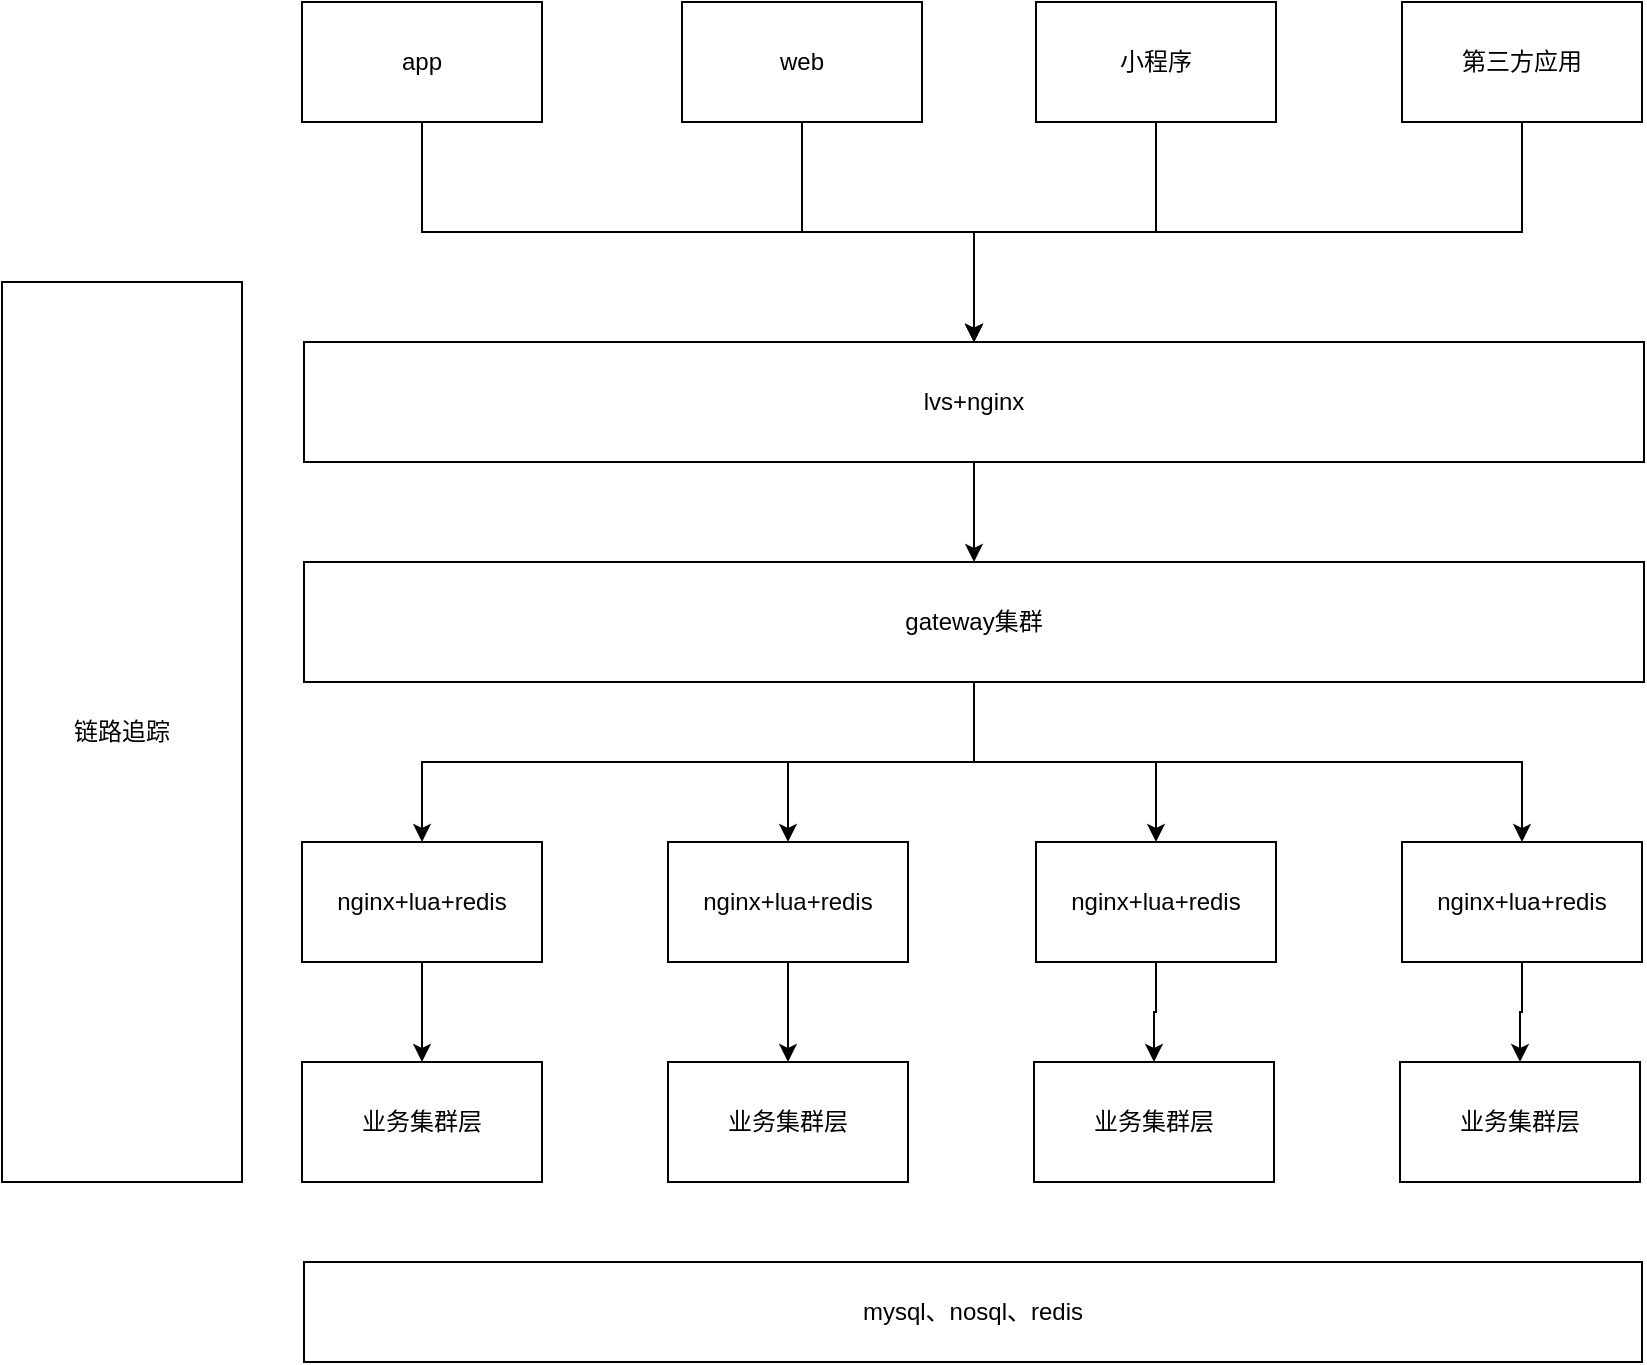 <mxfile version="12.2.9" type="github" pages="1">
  <diagram id="vXhYZ31qHfS7kKPsZMrC" name="第 1 页">
    <mxGraphModel dx="2235" dy="748" grid="1" gridSize="10" guides="1" tooltips="1" connect="1" arrows="1" fold="1" page="1" pageScale="1" pageWidth="827" pageHeight="1169" math="0" shadow="0">
      <root>
        <mxCell id="0"/>
        <mxCell id="1" parent="0"/>
        <mxCell id="PCsbavuhi4dK54FoTdmY-5" style="edgeStyle=orthogonalEdgeStyle;rounded=0;orthogonalLoop=1;jettySize=auto;html=1;" edge="1" parent="1" source="xIYhdZpzH4Wa1zPmHn5y-1" target="PCsbavuhi4dK54FoTdmY-1">
          <mxGeometry relative="1" as="geometry"/>
        </mxCell>
        <mxCell id="xIYhdZpzH4Wa1zPmHn5y-1" value="app" style="rounded=0;whiteSpace=wrap;html=1;" parent="1" vertex="1">
          <mxGeometry x="100" y="150" width="120" height="60" as="geometry"/>
        </mxCell>
        <mxCell id="PCsbavuhi4dK54FoTdmY-6" style="edgeStyle=orthogonalEdgeStyle;rounded=0;orthogonalLoop=1;jettySize=auto;html=1;" edge="1" parent="1" source="xIYhdZpzH4Wa1zPmHn5y-2" target="PCsbavuhi4dK54FoTdmY-1">
          <mxGeometry relative="1" as="geometry"/>
        </mxCell>
        <mxCell id="xIYhdZpzH4Wa1zPmHn5y-2" value="web" style="rounded=0;whiteSpace=wrap;html=1;" parent="1" vertex="1">
          <mxGeometry x="290" y="150" width="120" height="60" as="geometry"/>
        </mxCell>
        <mxCell id="PCsbavuhi4dK54FoTdmY-7" style="edgeStyle=orthogonalEdgeStyle;rounded=0;orthogonalLoop=1;jettySize=auto;html=1;" edge="1" parent="1" source="xIYhdZpzH4Wa1zPmHn5y-3" target="PCsbavuhi4dK54FoTdmY-1">
          <mxGeometry relative="1" as="geometry"/>
        </mxCell>
        <mxCell id="xIYhdZpzH4Wa1zPmHn5y-3" value="小程序" style="rounded=0;whiteSpace=wrap;html=1;" parent="1" vertex="1">
          <mxGeometry x="467" y="150" width="120" height="60" as="geometry"/>
        </mxCell>
        <mxCell id="PCsbavuhi4dK54FoTdmY-8" style="edgeStyle=orthogonalEdgeStyle;rounded=0;orthogonalLoop=1;jettySize=auto;html=1;" edge="1" parent="1" source="xIYhdZpzH4Wa1zPmHn5y-4" target="PCsbavuhi4dK54FoTdmY-1">
          <mxGeometry relative="1" as="geometry"/>
        </mxCell>
        <mxCell id="xIYhdZpzH4Wa1zPmHn5y-4" value="第三方应用" style="rounded=0;whiteSpace=wrap;html=1;" parent="1" vertex="1">
          <mxGeometry x="650" y="150" width="120" height="60" as="geometry"/>
        </mxCell>
        <mxCell id="xIYhdZpzH4Wa1zPmHn5y-19" style="edgeStyle=orthogonalEdgeStyle;rounded=0;orthogonalLoop=1;jettySize=auto;html=1;entryX=0.5;entryY=0;entryDx=0;entryDy=0;" parent="1" source="xIYhdZpzH4Wa1zPmHn5y-5" target="xIYhdZpzH4Wa1zPmHn5y-6" edge="1">
          <mxGeometry relative="1" as="geometry"/>
        </mxCell>
        <mxCell id="xIYhdZpzH4Wa1zPmHn5y-20" style="edgeStyle=orthogonalEdgeStyle;rounded=0;orthogonalLoop=1;jettySize=auto;html=1;entryX=0.5;entryY=0;entryDx=0;entryDy=0;" parent="1" source="xIYhdZpzH4Wa1zPmHn5y-5" target="xIYhdZpzH4Wa1zPmHn5y-7" edge="1">
          <mxGeometry relative="1" as="geometry"/>
        </mxCell>
        <mxCell id="xIYhdZpzH4Wa1zPmHn5y-21" style="edgeStyle=orthogonalEdgeStyle;rounded=0;orthogonalLoop=1;jettySize=auto;html=1;entryX=0.5;entryY=0;entryDx=0;entryDy=0;" parent="1" source="xIYhdZpzH4Wa1zPmHn5y-5" target="xIYhdZpzH4Wa1zPmHn5y-10" edge="1">
          <mxGeometry relative="1" as="geometry"/>
        </mxCell>
        <mxCell id="xIYhdZpzH4Wa1zPmHn5y-22" style="edgeStyle=orthogonalEdgeStyle;rounded=0;orthogonalLoop=1;jettySize=auto;html=1;" parent="1" source="xIYhdZpzH4Wa1zPmHn5y-5" target="xIYhdZpzH4Wa1zPmHn5y-11" edge="1">
          <mxGeometry relative="1" as="geometry"/>
        </mxCell>
        <mxCell id="xIYhdZpzH4Wa1zPmHn5y-5" value="gateway集群" style="rounded=0;whiteSpace=wrap;html=1;" parent="1" vertex="1">
          <mxGeometry x="101" y="430" width="670" height="60" as="geometry"/>
        </mxCell>
        <mxCell id="xIYhdZpzH4Wa1zPmHn5y-27" value="" style="edgeStyle=orthogonalEdgeStyle;rounded=0;orthogonalLoop=1;jettySize=auto;html=1;" parent="1" source="xIYhdZpzH4Wa1zPmHn5y-6" target="xIYhdZpzH4Wa1zPmHn5y-23" edge="1">
          <mxGeometry relative="1" as="geometry"/>
        </mxCell>
        <mxCell id="xIYhdZpzH4Wa1zPmHn5y-6" value="nginx+lua+redis" style="rounded=0;whiteSpace=wrap;html=1;" parent="1" vertex="1">
          <mxGeometry x="100" y="570" width="120" height="60" as="geometry"/>
        </mxCell>
        <mxCell id="xIYhdZpzH4Wa1zPmHn5y-28" value="" style="edgeStyle=orthogonalEdgeStyle;rounded=0;orthogonalLoop=1;jettySize=auto;html=1;" parent="1" source="xIYhdZpzH4Wa1zPmHn5y-7" target="xIYhdZpzH4Wa1zPmHn5y-24" edge="1">
          <mxGeometry relative="1" as="geometry"/>
        </mxCell>
        <mxCell id="xIYhdZpzH4Wa1zPmHn5y-7" value="nginx+lua+redis" style="rounded=0;whiteSpace=wrap;html=1;" parent="1" vertex="1">
          <mxGeometry x="283" y="570" width="120" height="60" as="geometry"/>
        </mxCell>
        <mxCell id="xIYhdZpzH4Wa1zPmHn5y-29" value="" style="edgeStyle=orthogonalEdgeStyle;rounded=0;orthogonalLoop=1;jettySize=auto;html=1;" parent="1" source="xIYhdZpzH4Wa1zPmHn5y-10" target="xIYhdZpzH4Wa1zPmHn5y-25" edge="1">
          <mxGeometry relative="1" as="geometry"/>
        </mxCell>
        <mxCell id="xIYhdZpzH4Wa1zPmHn5y-10" value="nginx+lua+redis" style="rounded=0;whiteSpace=wrap;html=1;" parent="1" vertex="1">
          <mxGeometry x="467" y="570" width="120" height="60" as="geometry"/>
        </mxCell>
        <mxCell id="xIYhdZpzH4Wa1zPmHn5y-30" value="" style="edgeStyle=orthogonalEdgeStyle;rounded=0;orthogonalLoop=1;jettySize=auto;html=1;" parent="1" source="xIYhdZpzH4Wa1zPmHn5y-11" target="xIYhdZpzH4Wa1zPmHn5y-26" edge="1">
          <mxGeometry relative="1" as="geometry"/>
        </mxCell>
        <mxCell id="xIYhdZpzH4Wa1zPmHn5y-11" value="nginx+lua+redis" style="rounded=0;whiteSpace=wrap;html=1;" parent="1" vertex="1">
          <mxGeometry x="650" y="570" width="120" height="60" as="geometry"/>
        </mxCell>
        <mxCell id="xIYhdZpzH4Wa1zPmHn5y-23" value="业务集群层" style="rounded=0;whiteSpace=wrap;html=1;" parent="1" vertex="1">
          <mxGeometry x="100" y="680" width="120" height="60" as="geometry"/>
        </mxCell>
        <mxCell id="xIYhdZpzH4Wa1zPmHn5y-24" value="业务集群层" style="rounded=0;whiteSpace=wrap;html=1;" parent="1" vertex="1">
          <mxGeometry x="283" y="680" width="120" height="60" as="geometry"/>
        </mxCell>
        <mxCell id="xIYhdZpzH4Wa1zPmHn5y-25" value="业务集群层" style="rounded=0;whiteSpace=wrap;html=1;" parent="1" vertex="1">
          <mxGeometry x="466" y="680" width="120" height="60" as="geometry"/>
        </mxCell>
        <mxCell id="xIYhdZpzH4Wa1zPmHn5y-26" value="业务集群层" style="rounded=0;whiteSpace=wrap;html=1;" parent="1" vertex="1">
          <mxGeometry x="649" y="680" width="120" height="60" as="geometry"/>
        </mxCell>
        <mxCell id="xIYhdZpzH4Wa1zPmHn5y-39" value="链路追踪" style="rounded=0;whiteSpace=wrap;html=1;" parent="1" vertex="1">
          <mxGeometry x="-50" y="290" width="120" height="450" as="geometry"/>
        </mxCell>
        <mxCell id="PCsbavuhi4dK54FoTdmY-2" value="" style="edgeStyle=orthogonalEdgeStyle;rounded=0;orthogonalLoop=1;jettySize=auto;html=1;" edge="1" parent="1" source="PCsbavuhi4dK54FoTdmY-1" target="xIYhdZpzH4Wa1zPmHn5y-5">
          <mxGeometry relative="1" as="geometry"/>
        </mxCell>
        <mxCell id="PCsbavuhi4dK54FoTdmY-1" value="lvs+nginx" style="rounded=0;whiteSpace=wrap;html=1;" vertex="1" parent="1">
          <mxGeometry x="101" y="320" width="670" height="60" as="geometry"/>
        </mxCell>
        <mxCell id="PCsbavuhi4dK54FoTdmY-9" value="mysql、nosql、redis" style="rounded=0;whiteSpace=wrap;html=1;" vertex="1" parent="1">
          <mxGeometry x="101" y="780" width="669" height="50" as="geometry"/>
        </mxCell>
      </root>
    </mxGraphModel>
  </diagram>
</mxfile>
